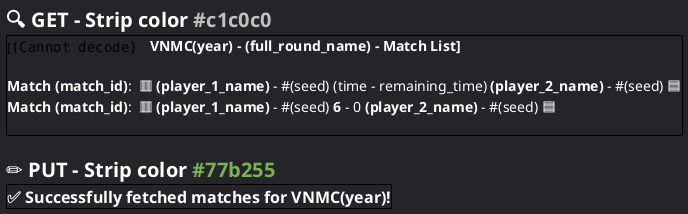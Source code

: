 @startsalt matches
	<style>
		saltDiagram {
			BackgroundColor #242429
		}
	</style>
	{
		= <color:#ffffff>🔍 GET - Strip color <color:#c1c0c0><size:16>#c1c0c0
		{+
			<back:#242429>[<img:../logo.png>    <b><color:#ffffff><size:14>VNMC(year) - (full_round_name) - Match List]
			.
			<color:#ffffff><size:14>**Match (match_id)**:  🟥 **(player_1_name)** - #(seed) (time - remaining_time) **(player_2_name)** - #(seed) 🟦
			<color:#ffffff><size:14>**Match (match_id)**:  🟥 **(player_1_name)** - #(seed) **6** - 0 **(player_2_name)** - #(seed) 🟦 /' if match is completed '/
			/' rest of matches '/.
		}
		.
		= <color:#ffffff>✏️ PUT - Strip color <color:#77b255><size:16>#77b255
		{+
			<b><color:#ffffff><size:16>✅ Successfully fetched matches for VNMC(year)!
		}
	}
@endsalt